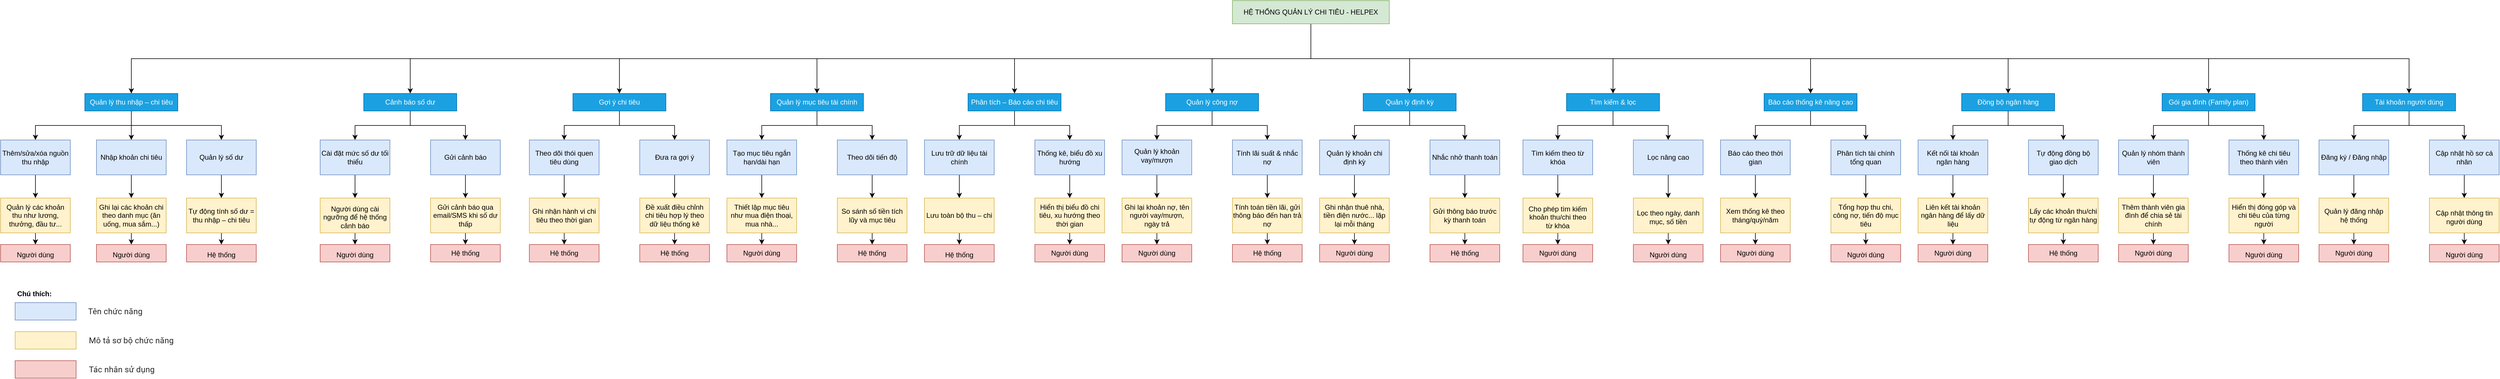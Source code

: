 <mxfile version="26.2.2">
  <diagram name="Page-1" id="AdBxMz6hfqDVwLZ2Y26C">
    <mxGraphModel dx="2242" dy="985" grid="1" gridSize="10" guides="1" tooltips="1" connect="1" arrows="1" fold="1" page="1" pageScale="1" pageWidth="850" pageHeight="1100" math="0" shadow="0">
      <root>
        <mxCell id="0" />
        <mxCell id="1" parent="0" />
        <mxCell id="tqI9BVXNwNG6fIYizvav-186" style="edgeStyle=orthogonalEdgeStyle;rounded=0;orthogonalLoop=1;jettySize=auto;html=1;exitX=0.5;exitY=1;exitDx=0;exitDy=0;entryX=0.5;entryY=0;entryDx=0;entryDy=0;" parent="1" source="tqI9BVXNwNG6fIYizvav-1" target="tqI9BVXNwNG6fIYizvav-96" edge="1">
          <mxGeometry relative="1" as="geometry" />
        </mxCell>
        <mxCell id="tqI9BVXNwNG6fIYizvav-187" style="edgeStyle=orthogonalEdgeStyle;rounded=0;orthogonalLoop=1;jettySize=auto;html=1;exitX=0.5;exitY=1;exitDx=0;exitDy=0;entryX=0.5;entryY=0;entryDx=0;entryDy=0;" parent="1" source="tqI9BVXNwNG6fIYizvav-1" target="tqI9BVXNwNG6fIYizvav-109" edge="1">
          <mxGeometry relative="1" as="geometry" />
        </mxCell>
        <mxCell id="tqI9BVXNwNG6fIYizvav-188" style="edgeStyle=orthogonalEdgeStyle;rounded=0;orthogonalLoop=1;jettySize=auto;html=1;exitX=0.5;exitY=1;exitDx=0;exitDy=0;entryX=0.5;entryY=0;entryDx=0;entryDy=0;" parent="1" source="tqI9BVXNwNG6fIYizvav-1" target="tqI9BVXNwNG6fIYizvav-122" edge="1">
          <mxGeometry relative="1" as="geometry" />
        </mxCell>
        <mxCell id="tqI9BVXNwNG6fIYizvav-189" style="edgeStyle=orthogonalEdgeStyle;rounded=0;orthogonalLoop=1;jettySize=auto;html=1;exitX=0.5;exitY=1;exitDx=0;exitDy=0;entryX=0.5;entryY=0;entryDx=0;entryDy=0;" parent="1" source="tqI9BVXNwNG6fIYizvav-1" target="tqI9BVXNwNG6fIYizvav-135" edge="1">
          <mxGeometry relative="1" as="geometry" />
        </mxCell>
        <mxCell id="tqI9BVXNwNG6fIYizvav-190" style="edgeStyle=orthogonalEdgeStyle;rounded=0;orthogonalLoop=1;jettySize=auto;html=1;exitX=0.5;exitY=1;exitDx=0;exitDy=0;entryX=0.5;entryY=0;entryDx=0;entryDy=0;" parent="1" source="tqI9BVXNwNG6fIYizvav-1" target="tqI9BVXNwNG6fIYizvav-148" edge="1">
          <mxGeometry relative="1" as="geometry" />
        </mxCell>
        <mxCell id="tqI9BVXNwNG6fIYizvav-191" style="edgeStyle=orthogonalEdgeStyle;rounded=0;orthogonalLoop=1;jettySize=auto;html=1;exitX=0.5;exitY=1;exitDx=0;exitDy=0;entryX=0.5;entryY=0;entryDx=0;entryDy=0;" parent="1" source="tqI9BVXNwNG6fIYizvav-1" target="tqI9BVXNwNG6fIYizvav-161" edge="1">
          <mxGeometry relative="1" as="geometry" />
        </mxCell>
        <mxCell id="tqI9BVXNwNG6fIYizvav-192" style="edgeStyle=orthogonalEdgeStyle;rounded=0;orthogonalLoop=1;jettySize=auto;html=1;exitX=0.5;exitY=1;exitDx=0;exitDy=0;entryX=0.5;entryY=0;entryDx=0;entryDy=0;" parent="1" source="tqI9BVXNwNG6fIYizvav-1" target="tqI9BVXNwNG6fIYizvav-174" edge="1">
          <mxGeometry relative="1" as="geometry" />
        </mxCell>
        <mxCell id="tqI9BVXNwNG6fIYizvav-193" style="edgeStyle=orthogonalEdgeStyle;rounded=0;orthogonalLoop=1;jettySize=auto;html=1;exitX=0.5;exitY=1;exitDx=0;exitDy=0;" parent="1" source="tqI9BVXNwNG6fIYizvav-1" target="tqI9BVXNwNG6fIYizvav-83" edge="1">
          <mxGeometry relative="1" as="geometry" />
        </mxCell>
        <mxCell id="tqI9BVXNwNG6fIYizvav-194" style="edgeStyle=orthogonalEdgeStyle;rounded=0;orthogonalLoop=1;jettySize=auto;html=1;exitX=0.5;exitY=1;exitDx=0;exitDy=0;entryX=0.5;entryY=0;entryDx=0;entryDy=0;" parent="1" source="tqI9BVXNwNG6fIYizvav-1" target="tqI9BVXNwNG6fIYizvav-70" edge="1">
          <mxGeometry relative="1" as="geometry" />
        </mxCell>
        <mxCell id="tqI9BVXNwNG6fIYizvav-195" style="edgeStyle=orthogonalEdgeStyle;rounded=0;orthogonalLoop=1;jettySize=auto;html=1;exitX=0.5;exitY=1;exitDx=0;exitDy=0;entryX=0.5;entryY=0;entryDx=0;entryDy=0;" parent="1" source="tqI9BVXNwNG6fIYizvav-1" target="tqI9BVXNwNG6fIYizvav-57" edge="1">
          <mxGeometry relative="1" as="geometry" />
        </mxCell>
        <mxCell id="tqI9BVXNwNG6fIYizvav-196" style="edgeStyle=orthogonalEdgeStyle;rounded=0;orthogonalLoop=1;jettySize=auto;html=1;exitX=0.5;exitY=1;exitDx=0;exitDy=0;entryX=0.5;entryY=0;entryDx=0;entryDy=0;" parent="1" source="tqI9BVXNwNG6fIYizvav-1" target="tqI9BVXNwNG6fIYizvav-26" edge="1">
          <mxGeometry relative="1" as="geometry" />
        </mxCell>
        <mxCell id="tqI9BVXNwNG6fIYizvav-197" style="edgeStyle=orthogonalEdgeStyle;rounded=0;orthogonalLoop=1;jettySize=auto;html=1;exitX=0.5;exitY=1;exitDx=0;exitDy=0;entryX=0.5;entryY=0;entryDx=0;entryDy=0;" parent="1" source="tqI9BVXNwNG6fIYizvav-1" target="tqI9BVXNwNG6fIYizvav-2" edge="1">
          <mxGeometry relative="1" as="geometry" />
        </mxCell>
        <mxCell id="tqI9BVXNwNG6fIYizvav-1" value="HỆ THỐNG QUẢN LÝ CHI TIÊU - HELPEX" style="rounded=0;whiteSpace=wrap;html=1;fillColor=#d5e8d4;strokeColor=#82b366;" parent="1" vertex="1">
          <mxGeometry x="1990" y="80" width="270" height="40" as="geometry" />
        </mxCell>
        <mxCell id="tqI9BVXNwNG6fIYizvav-8" style="edgeStyle=orthogonalEdgeStyle;rounded=0;orthogonalLoop=1;jettySize=auto;html=1;exitX=0.5;exitY=1;exitDx=0;exitDy=0;entryX=0.5;entryY=0;entryDx=0;entryDy=0;" parent="1" source="tqI9BVXNwNG6fIYizvav-2" target="tqI9BVXNwNG6fIYizvav-5" edge="1">
          <mxGeometry relative="1" as="geometry" />
        </mxCell>
        <mxCell id="tqI9BVXNwNG6fIYizvav-9" style="edgeStyle=orthogonalEdgeStyle;rounded=0;orthogonalLoop=1;jettySize=auto;html=1;exitX=0.5;exitY=1;exitDx=0;exitDy=0;" parent="1" source="tqI9BVXNwNG6fIYizvav-2" target="tqI9BVXNwNG6fIYizvav-6" edge="1">
          <mxGeometry relative="1" as="geometry" />
        </mxCell>
        <mxCell id="tqI9BVXNwNG6fIYizvav-10" style="edgeStyle=orthogonalEdgeStyle;rounded=0;orthogonalLoop=1;jettySize=auto;html=1;exitX=0.5;exitY=1;exitDx=0;exitDy=0;entryX=0.5;entryY=0;entryDx=0;entryDy=0;" parent="1" source="tqI9BVXNwNG6fIYizvav-2" target="tqI9BVXNwNG6fIYizvav-7" edge="1">
          <mxGeometry relative="1" as="geometry" />
        </mxCell>
        <mxCell id="tqI9BVXNwNG6fIYizvav-2" value="Quản lý thu nhập – chi tiêu" style="rounded=0;whiteSpace=wrap;html=1;fillColor=#1ba1e2;fontColor=#ffffff;strokeColor=#006EAF;" parent="1" vertex="1">
          <mxGeometry x="15" y="240" width="160" height="30" as="geometry" />
        </mxCell>
        <mxCell id="tqI9BVXNwNG6fIYizvav-14" style="edgeStyle=orthogonalEdgeStyle;rounded=0;orthogonalLoop=1;jettySize=auto;html=1;exitX=0.5;exitY=1;exitDx=0;exitDy=0;entryX=0.5;entryY=0;entryDx=0;entryDy=0;" parent="1" source="tqI9BVXNwNG6fIYizvav-5" target="tqI9BVXNwNG6fIYizvav-11" edge="1">
          <mxGeometry relative="1" as="geometry" />
        </mxCell>
        <mxCell id="tqI9BVXNwNG6fIYizvav-5" value="Thêm/sửa/xóa nguồn thu nhập" style="rounded=0;whiteSpace=wrap;html=1;fillColor=#dae8fc;strokeColor=#6c8ebf;" parent="1" vertex="1">
          <mxGeometry x="-130" y="320" width="120" height="60" as="geometry" />
        </mxCell>
        <mxCell id="tqI9BVXNwNG6fIYizvav-15" style="edgeStyle=orthogonalEdgeStyle;rounded=0;orthogonalLoop=1;jettySize=auto;html=1;exitX=0.5;exitY=1;exitDx=0;exitDy=0;entryX=0.5;entryY=0;entryDx=0;entryDy=0;" parent="1" source="tqI9BVXNwNG6fIYizvav-6" target="tqI9BVXNwNG6fIYizvav-12" edge="1">
          <mxGeometry relative="1" as="geometry" />
        </mxCell>
        <mxCell id="tqI9BVXNwNG6fIYizvav-6" value="Nhập khoản chi tiêu" style="rounded=0;whiteSpace=wrap;html=1;fillColor=#dae8fc;strokeColor=#6c8ebf;" parent="1" vertex="1">
          <mxGeometry x="35" y="320" width="120" height="60" as="geometry" />
        </mxCell>
        <mxCell id="tqI9BVXNwNG6fIYizvav-16" style="edgeStyle=orthogonalEdgeStyle;rounded=0;orthogonalLoop=1;jettySize=auto;html=1;exitX=0.5;exitY=1;exitDx=0;exitDy=0;entryX=0.5;entryY=0;entryDx=0;entryDy=0;" parent="1" source="tqI9BVXNwNG6fIYizvav-7" target="tqI9BVXNwNG6fIYizvav-13" edge="1">
          <mxGeometry relative="1" as="geometry" />
        </mxCell>
        <mxCell id="tqI9BVXNwNG6fIYizvav-7" value="Quản lý số dư" style="rounded=0;whiteSpace=wrap;html=1;fillColor=#dae8fc;strokeColor=#6c8ebf;" parent="1" vertex="1">
          <mxGeometry x="190" y="320" width="120" height="60" as="geometry" />
        </mxCell>
        <mxCell id="tqI9BVXNwNG6fIYizvav-20" style="edgeStyle=orthogonalEdgeStyle;rounded=0;orthogonalLoop=1;jettySize=auto;html=1;exitX=0.5;exitY=1;exitDx=0;exitDy=0;" parent="1" source="tqI9BVXNwNG6fIYizvav-11" target="tqI9BVXNwNG6fIYizvav-17" edge="1">
          <mxGeometry relative="1" as="geometry" />
        </mxCell>
        <mxCell id="tqI9BVXNwNG6fIYizvav-11" value="Quản lý các khoản thu như lương, thưởng, đầu tư..." style="rounded=0;whiteSpace=wrap;html=1;fillColor=#fff2cc;strokeColor=#d6b656;" parent="1" vertex="1">
          <mxGeometry x="-130" y="420" width="120" height="60" as="geometry" />
        </mxCell>
        <mxCell id="tqI9BVXNwNG6fIYizvav-21" style="edgeStyle=orthogonalEdgeStyle;rounded=0;orthogonalLoop=1;jettySize=auto;html=1;exitX=0.5;exitY=1;exitDx=0;exitDy=0;entryX=0.5;entryY=0;entryDx=0;entryDy=0;" parent="1" source="tqI9BVXNwNG6fIYizvav-12" target="tqI9BVXNwNG6fIYizvav-18" edge="1">
          <mxGeometry relative="1" as="geometry" />
        </mxCell>
        <mxCell id="tqI9BVXNwNG6fIYizvav-12" value="Ghi lại các khoản chi theo danh mục (ăn uống, mua sắm...)" style="rounded=0;whiteSpace=wrap;html=1;fillColor=#fff2cc;strokeColor=#d6b656;" parent="1" vertex="1">
          <mxGeometry x="35" y="420" width="120" height="60" as="geometry" />
        </mxCell>
        <mxCell id="tqI9BVXNwNG6fIYizvav-22" style="edgeStyle=orthogonalEdgeStyle;rounded=0;orthogonalLoop=1;jettySize=auto;html=1;exitX=0.5;exitY=1;exitDx=0;exitDy=0;entryX=0.5;entryY=0;entryDx=0;entryDy=0;" parent="1" source="tqI9BVXNwNG6fIYizvav-13" target="tqI9BVXNwNG6fIYizvav-19" edge="1">
          <mxGeometry relative="1" as="geometry" />
        </mxCell>
        <mxCell id="tqI9BVXNwNG6fIYizvav-13" value="Tự động tính số dư = thu nhập – chi tiêu" style="rounded=0;whiteSpace=wrap;html=1;fillColor=#fff2cc;strokeColor=#d6b656;" parent="1" vertex="1">
          <mxGeometry x="190" y="420" width="120" height="60" as="geometry" />
        </mxCell>
        <mxCell id="tqI9BVXNwNG6fIYizvav-17" value="&lt;table&gt;&lt;tbody&gt;&lt;tr&gt;&lt;td data-end=&quot;550&quot; data-start=&quot;497&quot; class=&quot;max-w-[calc(var(--thread-content-max-width)*2/3)] min-w-[calc(var(--thread-content-max-width)/3)]&quot;&gt;&lt;/td&gt;&lt;/tr&gt;&lt;/tbody&gt;&lt;/table&gt;&lt;table&gt;&lt;tbody&gt;&lt;tr&gt;&lt;td data-end=&quot;564&quot; data-start=&quot;550&quot; class=&quot;max-w-[calc(var(--thread-content-max-width)*2/3)]&quot;&gt;Người dùng&lt;/td&gt;&lt;/tr&gt;&lt;/tbody&gt;&lt;/table&gt;" style="rounded=0;whiteSpace=wrap;html=1;fillColor=#f8cecc;strokeColor=#b85450;" parent="1" vertex="1">
          <mxGeometry x="-130" y="500" width="120" height="30" as="geometry" />
        </mxCell>
        <mxCell id="tqI9BVXNwNG6fIYizvav-18" value="&lt;table&gt;&lt;tbody&gt;&lt;tr&gt;&lt;td data-end=&quot;550&quot; data-start=&quot;497&quot; class=&quot;max-w-[calc(var(--thread-content-max-width)*2/3)] min-w-[calc(var(--thread-content-max-width)/3)]&quot;&gt;&lt;/td&gt;&lt;/tr&gt;&lt;/tbody&gt;&lt;/table&gt;&lt;table&gt;&lt;tbody&gt;&lt;tr&gt;&lt;td data-end=&quot;564&quot; data-start=&quot;550&quot; class=&quot;max-w-[calc(var(--thread-content-max-width)*2/3)]&quot;&gt;Người dùng&lt;/td&gt;&lt;/tr&gt;&lt;/tbody&gt;&lt;/table&gt;" style="rounded=0;whiteSpace=wrap;html=1;fillColor=#f8cecc;strokeColor=#b85450;" parent="1" vertex="1">
          <mxGeometry x="35" y="500" width="120" height="30" as="geometry" />
        </mxCell>
        <mxCell id="tqI9BVXNwNG6fIYizvav-19" value="&lt;table&gt;&lt;tbody&gt;&lt;tr&gt;&lt;td data-end=&quot;735&quot; data-start=&quot;692&quot; class=&quot;max-w-[calc(var(--thread-content-max-width)*2/3)]&quot;&gt;&lt;/td&gt;&lt;/tr&gt;&lt;/tbody&gt;&lt;/table&gt;&lt;table&gt;&lt;tbody&gt;&lt;tr&gt;&lt;td data-end=&quot;747&quot; data-start=&quot;735&quot; class=&quot;max-w-[calc(var(--thread-content-max-width)*2/3)]&quot;&gt;Hệ thống&lt;/td&gt;&lt;/tr&gt;&lt;/tbody&gt;&lt;/table&gt;" style="rounded=0;whiteSpace=wrap;html=1;fillColor=#f8cecc;strokeColor=#b85450;" parent="1" vertex="1">
          <mxGeometry x="190" y="500" width="120" height="30" as="geometry" />
        </mxCell>
        <mxCell id="tqI9BVXNwNG6fIYizvav-23" style="edgeStyle=orthogonalEdgeStyle;rounded=0;orthogonalLoop=1;jettySize=auto;html=1;exitX=0.5;exitY=1;exitDx=0;exitDy=0;entryX=0.5;entryY=0;entryDx=0;entryDy=0;" parent="1" source="tqI9BVXNwNG6fIYizvav-26" target="tqI9BVXNwNG6fIYizvav-28" edge="1">
          <mxGeometry relative="1" as="geometry" />
        </mxCell>
        <mxCell id="tqI9BVXNwNG6fIYizvav-24" style="edgeStyle=orthogonalEdgeStyle;rounded=0;orthogonalLoop=1;jettySize=auto;html=1;exitX=0.5;exitY=1;exitDx=0;exitDy=0;" parent="1" source="tqI9BVXNwNG6fIYizvav-26" target="tqI9BVXNwNG6fIYizvav-30" edge="1">
          <mxGeometry relative="1" as="geometry" />
        </mxCell>
        <mxCell id="tqI9BVXNwNG6fIYizvav-26" value="Cảnh báo số dư" style="rounded=0;whiteSpace=wrap;html=1;fillColor=#1ba1e2;fontColor=#ffffff;strokeColor=#006EAF;" parent="1" vertex="1">
          <mxGeometry x="495" y="240" width="160" height="30" as="geometry" />
        </mxCell>
        <mxCell id="tqI9BVXNwNG6fIYizvav-27" style="edgeStyle=orthogonalEdgeStyle;rounded=0;orthogonalLoop=1;jettySize=auto;html=1;exitX=0.5;exitY=1;exitDx=0;exitDy=0;entryX=0.5;entryY=0;entryDx=0;entryDy=0;" parent="1" source="tqI9BVXNwNG6fIYizvav-28" target="tqI9BVXNwNG6fIYizvav-34" edge="1">
          <mxGeometry relative="1" as="geometry" />
        </mxCell>
        <mxCell id="tqI9BVXNwNG6fIYizvav-28" value="Cài đặt mức số dư tối thiểu" style="rounded=0;whiteSpace=wrap;html=1;fillColor=#dae8fc;strokeColor=#6c8ebf;" parent="1" vertex="1">
          <mxGeometry x="420" y="320" width="120" height="60" as="geometry" />
        </mxCell>
        <mxCell id="tqI9BVXNwNG6fIYizvav-29" style="edgeStyle=orthogonalEdgeStyle;rounded=0;orthogonalLoop=1;jettySize=auto;html=1;exitX=0.5;exitY=1;exitDx=0;exitDy=0;entryX=0.5;entryY=0;entryDx=0;entryDy=0;" parent="1" source="tqI9BVXNwNG6fIYizvav-30" target="tqI9BVXNwNG6fIYizvav-36" edge="1">
          <mxGeometry relative="1" as="geometry" />
        </mxCell>
        <mxCell id="tqI9BVXNwNG6fIYizvav-30" value="Gửi cảnh báo" style="rounded=0;whiteSpace=wrap;html=1;fillColor=#dae8fc;strokeColor=#6c8ebf;" parent="1" vertex="1">
          <mxGeometry x="610" y="320" width="120" height="60" as="geometry" />
        </mxCell>
        <mxCell id="tqI9BVXNwNG6fIYizvav-33" style="edgeStyle=orthogonalEdgeStyle;rounded=0;orthogonalLoop=1;jettySize=auto;html=1;exitX=0.5;exitY=1;exitDx=0;exitDy=0;" parent="1" source="tqI9BVXNwNG6fIYizvav-34" target="tqI9BVXNwNG6fIYizvav-39" edge="1">
          <mxGeometry relative="1" as="geometry" />
        </mxCell>
        <mxCell id="tqI9BVXNwNG6fIYizvav-34" value="&lt;table&gt;&lt;tbody&gt;&lt;tr&gt;&lt;td data-end=&quot;806&quot; data-start=&quot;772&quot; class=&quot;max-w-[calc(var(--thread-content-max-width)*2/3)]&quot;&gt;&lt;/td&gt;&lt;/tr&gt;&lt;/tbody&gt;&lt;/table&gt;&lt;table&gt;&lt;tbody&gt;&lt;tr&gt;&lt;td data-end=&quot;851&quot; data-start=&quot;806&quot; class=&quot;max-w-[calc(var(--thread-content-max-width)*2/3)] min-w-[calc(var(--thread-content-max-width)/3)]&quot;&gt;Người dùng cài ngưỡng để hệ thống cảnh báo&lt;/td&gt;&lt;/tr&gt;&lt;/tbody&gt;&lt;/table&gt;" style="rounded=0;whiteSpace=wrap;html=1;fillColor=#fff2cc;strokeColor=#d6b656;" parent="1" vertex="1">
          <mxGeometry x="420" y="420" width="120" height="60" as="geometry" />
        </mxCell>
        <mxCell id="tqI9BVXNwNG6fIYizvav-35" style="edgeStyle=orthogonalEdgeStyle;rounded=0;orthogonalLoop=1;jettySize=auto;html=1;exitX=0.5;exitY=1;exitDx=0;exitDy=0;entryX=0.5;entryY=0;entryDx=0;entryDy=0;" parent="1" source="tqI9BVXNwNG6fIYizvav-36" target="tqI9BVXNwNG6fIYizvav-40" edge="1">
          <mxGeometry relative="1" as="geometry" />
        </mxCell>
        <mxCell id="tqI9BVXNwNG6fIYizvav-36" value="Gửi cảnh báo qua email/SMS khi số dư thấp" style="rounded=0;whiteSpace=wrap;html=1;fillColor=#fff2cc;strokeColor=#d6b656;" parent="1" vertex="1">
          <mxGeometry x="610" y="420" width="120" height="60" as="geometry" />
        </mxCell>
        <mxCell id="tqI9BVXNwNG6fIYizvav-39" value="&lt;table&gt;&lt;tbody&gt;&lt;tr&gt;&lt;td data-end=&quot;550&quot; data-start=&quot;497&quot; class=&quot;max-w-[calc(var(--thread-content-max-width)*2/3)] min-w-[calc(var(--thread-content-max-width)/3)]&quot;&gt;&lt;/td&gt;&lt;/tr&gt;&lt;/tbody&gt;&lt;/table&gt;&lt;table&gt;&lt;tbody&gt;&lt;tr&gt;&lt;td data-end=&quot;564&quot; data-start=&quot;550&quot; class=&quot;max-w-[calc(var(--thread-content-max-width)*2/3)]&quot;&gt;Người dùng&lt;/td&gt;&lt;/tr&gt;&lt;/tbody&gt;&lt;/table&gt;" style="rounded=0;whiteSpace=wrap;html=1;fillColor=#f8cecc;strokeColor=#b85450;" parent="1" vertex="1">
          <mxGeometry x="420" y="500" width="120" height="30" as="geometry" />
        </mxCell>
        <mxCell id="tqI9BVXNwNG6fIYizvav-40" value="Hệ thống" style="rounded=0;whiteSpace=wrap;html=1;fillColor=#f8cecc;strokeColor=#b85450;" parent="1" vertex="1">
          <mxGeometry x="610" y="500" width="120" height="30" as="geometry" />
        </mxCell>
        <mxCell id="tqI9BVXNwNG6fIYizvav-55" style="edgeStyle=orthogonalEdgeStyle;rounded=0;orthogonalLoop=1;jettySize=auto;html=1;exitX=0.5;exitY=1;exitDx=0;exitDy=0;entryX=0.5;entryY=0;entryDx=0;entryDy=0;" parent="1" source="tqI9BVXNwNG6fIYizvav-57" target="tqI9BVXNwNG6fIYizvav-59" edge="1">
          <mxGeometry relative="1" as="geometry" />
        </mxCell>
        <mxCell id="tqI9BVXNwNG6fIYizvav-56" style="edgeStyle=orthogonalEdgeStyle;rounded=0;orthogonalLoop=1;jettySize=auto;html=1;exitX=0.5;exitY=1;exitDx=0;exitDy=0;" parent="1" source="tqI9BVXNwNG6fIYizvav-57" target="tqI9BVXNwNG6fIYizvav-61" edge="1">
          <mxGeometry relative="1" as="geometry" />
        </mxCell>
        <mxCell id="tqI9BVXNwNG6fIYizvav-57" value="Gợi ý chi tiêu" style="rounded=0;whiteSpace=wrap;html=1;fillColor=#1ba1e2;fontColor=#ffffff;strokeColor=#006EAF;" parent="1" vertex="1">
          <mxGeometry x="855" y="240" width="160" height="30" as="geometry" />
        </mxCell>
        <mxCell id="tqI9BVXNwNG6fIYizvav-58" style="edgeStyle=orthogonalEdgeStyle;rounded=0;orthogonalLoop=1;jettySize=auto;html=1;exitX=0.5;exitY=1;exitDx=0;exitDy=0;entryX=0.5;entryY=0;entryDx=0;entryDy=0;" parent="1" source="tqI9BVXNwNG6fIYizvav-59" target="tqI9BVXNwNG6fIYizvav-63" edge="1">
          <mxGeometry relative="1" as="geometry" />
        </mxCell>
        <mxCell id="tqI9BVXNwNG6fIYizvav-59" value="Theo dõi thói quen tiêu dùng" style="rounded=0;whiteSpace=wrap;html=1;fillColor=#dae8fc;strokeColor=#6c8ebf;" parent="1" vertex="1">
          <mxGeometry x="780" y="320" width="120" height="60" as="geometry" />
        </mxCell>
        <mxCell id="tqI9BVXNwNG6fIYizvav-60" style="edgeStyle=orthogonalEdgeStyle;rounded=0;orthogonalLoop=1;jettySize=auto;html=1;exitX=0.5;exitY=1;exitDx=0;exitDy=0;entryX=0.5;entryY=0;entryDx=0;entryDy=0;" parent="1" source="tqI9BVXNwNG6fIYizvav-61" target="tqI9BVXNwNG6fIYizvav-65" edge="1">
          <mxGeometry relative="1" as="geometry" />
        </mxCell>
        <mxCell id="tqI9BVXNwNG6fIYizvav-61" value="Đưa ra gợi ý" style="rounded=0;whiteSpace=wrap;html=1;fillColor=#dae8fc;strokeColor=#6c8ebf;" parent="1" vertex="1">
          <mxGeometry x="970" y="320" width="120" height="60" as="geometry" />
        </mxCell>
        <mxCell id="tqI9BVXNwNG6fIYizvav-62" style="edgeStyle=orthogonalEdgeStyle;rounded=0;orthogonalLoop=1;jettySize=auto;html=1;exitX=0.5;exitY=1;exitDx=0;exitDy=0;" parent="1" source="tqI9BVXNwNG6fIYizvav-63" target="tqI9BVXNwNG6fIYizvav-66" edge="1">
          <mxGeometry relative="1" as="geometry" />
        </mxCell>
        <mxCell id="tqI9BVXNwNG6fIYizvav-63" value="Ghi nhận hành vi chi tiêu theo thời gian" style="rounded=0;whiteSpace=wrap;html=1;fillColor=#fff2cc;strokeColor=#d6b656;" parent="1" vertex="1">
          <mxGeometry x="780" y="420" width="120" height="60" as="geometry" />
        </mxCell>
        <mxCell id="tqI9BVXNwNG6fIYizvav-64" style="edgeStyle=orthogonalEdgeStyle;rounded=0;orthogonalLoop=1;jettySize=auto;html=1;exitX=0.5;exitY=1;exitDx=0;exitDy=0;entryX=0.5;entryY=0;entryDx=0;entryDy=0;" parent="1" source="tqI9BVXNwNG6fIYizvav-65" target="tqI9BVXNwNG6fIYizvav-67" edge="1">
          <mxGeometry relative="1" as="geometry" />
        </mxCell>
        <mxCell id="tqI9BVXNwNG6fIYizvav-65" value="Đề xuất điều chỉnh chi tiêu hợp lý theo dữ liệu thống kê" style="rounded=0;whiteSpace=wrap;html=1;fillColor=#fff2cc;strokeColor=#d6b656;" parent="1" vertex="1">
          <mxGeometry x="970" y="420" width="120" height="60" as="geometry" />
        </mxCell>
        <mxCell id="tqI9BVXNwNG6fIYizvav-66" value="Hệ thống" style="rounded=0;whiteSpace=wrap;html=1;fillColor=#f8cecc;strokeColor=#b85450;" parent="1" vertex="1">
          <mxGeometry x="780" y="500" width="120" height="30" as="geometry" />
        </mxCell>
        <mxCell id="tqI9BVXNwNG6fIYizvav-67" value="Hệ thống" style="rounded=0;whiteSpace=wrap;html=1;fillColor=#f8cecc;strokeColor=#b85450;" parent="1" vertex="1">
          <mxGeometry x="970" y="500" width="120" height="30" as="geometry" />
        </mxCell>
        <mxCell id="tqI9BVXNwNG6fIYizvav-68" style="edgeStyle=orthogonalEdgeStyle;rounded=0;orthogonalLoop=1;jettySize=auto;html=1;exitX=0.5;exitY=1;exitDx=0;exitDy=0;entryX=0.5;entryY=0;entryDx=0;entryDy=0;" parent="1" source="tqI9BVXNwNG6fIYizvav-70" target="tqI9BVXNwNG6fIYizvav-72" edge="1">
          <mxGeometry relative="1" as="geometry" />
        </mxCell>
        <mxCell id="tqI9BVXNwNG6fIYizvav-69" style="edgeStyle=orthogonalEdgeStyle;rounded=0;orthogonalLoop=1;jettySize=auto;html=1;exitX=0.5;exitY=1;exitDx=0;exitDy=0;" parent="1" source="tqI9BVXNwNG6fIYizvav-70" target="tqI9BVXNwNG6fIYizvav-74" edge="1">
          <mxGeometry relative="1" as="geometry" />
        </mxCell>
        <mxCell id="tqI9BVXNwNG6fIYizvav-70" value="Quản lý mục tiêu tài chính" style="rounded=0;whiteSpace=wrap;html=1;fillColor=#1ba1e2;fontColor=#ffffff;strokeColor=#006EAF;" parent="1" vertex="1">
          <mxGeometry x="1195" y="240" width="160" height="30" as="geometry" />
        </mxCell>
        <mxCell id="tqI9BVXNwNG6fIYizvav-71" style="edgeStyle=orthogonalEdgeStyle;rounded=0;orthogonalLoop=1;jettySize=auto;html=1;exitX=0.5;exitY=1;exitDx=0;exitDy=0;entryX=0.5;entryY=0;entryDx=0;entryDy=0;" parent="1" source="tqI9BVXNwNG6fIYizvav-72" target="tqI9BVXNwNG6fIYizvav-76" edge="1">
          <mxGeometry relative="1" as="geometry" />
        </mxCell>
        <mxCell id="tqI9BVXNwNG6fIYizvav-72" value="Tạo mục tiêu ngắn hạn/dài hạn" style="rounded=0;whiteSpace=wrap;html=1;fillColor=#dae8fc;strokeColor=#6c8ebf;" parent="1" vertex="1">
          <mxGeometry x="1120" y="320" width="120" height="60" as="geometry" />
        </mxCell>
        <mxCell id="tqI9BVXNwNG6fIYizvav-73" style="edgeStyle=orthogonalEdgeStyle;rounded=0;orthogonalLoop=1;jettySize=auto;html=1;exitX=0.5;exitY=1;exitDx=0;exitDy=0;entryX=0.5;entryY=0;entryDx=0;entryDy=0;" parent="1" source="tqI9BVXNwNG6fIYizvav-74" target="tqI9BVXNwNG6fIYizvav-78" edge="1">
          <mxGeometry relative="1" as="geometry" />
        </mxCell>
        <mxCell id="tqI9BVXNwNG6fIYizvav-74" value="Theo dõi tiến độ" style="rounded=0;whiteSpace=wrap;html=1;fillColor=#dae8fc;strokeColor=#6c8ebf;" parent="1" vertex="1">
          <mxGeometry x="1310" y="320" width="120" height="60" as="geometry" />
        </mxCell>
        <mxCell id="tqI9BVXNwNG6fIYizvav-75" style="edgeStyle=orthogonalEdgeStyle;rounded=0;orthogonalLoop=1;jettySize=auto;html=1;exitX=0.5;exitY=1;exitDx=0;exitDy=0;" parent="1" source="tqI9BVXNwNG6fIYizvav-76" target="tqI9BVXNwNG6fIYizvav-79" edge="1">
          <mxGeometry relative="1" as="geometry" />
        </mxCell>
        <mxCell id="tqI9BVXNwNG6fIYizvav-76" value="Thiết lập mục tiêu như mua điện thoại, mua nhà..." style="rounded=0;whiteSpace=wrap;html=1;fillColor=#fff2cc;strokeColor=#d6b656;" parent="1" vertex="1">
          <mxGeometry x="1120" y="420" width="120" height="60" as="geometry" />
        </mxCell>
        <mxCell id="tqI9BVXNwNG6fIYizvav-77" style="edgeStyle=orthogonalEdgeStyle;rounded=0;orthogonalLoop=1;jettySize=auto;html=1;exitX=0.5;exitY=1;exitDx=0;exitDy=0;entryX=0.5;entryY=0;entryDx=0;entryDy=0;" parent="1" source="tqI9BVXNwNG6fIYizvav-78" target="tqI9BVXNwNG6fIYizvav-80" edge="1">
          <mxGeometry relative="1" as="geometry" />
        </mxCell>
        <mxCell id="tqI9BVXNwNG6fIYizvav-78" value="So sánh số tiền tích lũy và mục tiêu" style="rounded=0;whiteSpace=wrap;html=1;fillColor=#fff2cc;strokeColor=#d6b656;" parent="1" vertex="1">
          <mxGeometry x="1310" y="420" width="120" height="60" as="geometry" />
        </mxCell>
        <mxCell id="tqI9BVXNwNG6fIYizvav-79" value="Người dùng" style="rounded=0;whiteSpace=wrap;html=1;fillColor=#f8cecc;strokeColor=#b85450;" parent="1" vertex="1">
          <mxGeometry x="1120" y="500" width="120" height="30" as="geometry" />
        </mxCell>
        <mxCell id="tqI9BVXNwNG6fIYizvav-80" value="Hệ thống" style="rounded=0;whiteSpace=wrap;html=1;fillColor=#f8cecc;strokeColor=#b85450;" parent="1" vertex="1">
          <mxGeometry x="1310" y="500" width="120" height="30" as="geometry" />
        </mxCell>
        <mxCell id="tqI9BVXNwNG6fIYizvav-81" style="edgeStyle=orthogonalEdgeStyle;rounded=0;orthogonalLoop=1;jettySize=auto;html=1;exitX=0.5;exitY=1;exitDx=0;exitDy=0;entryX=0.5;entryY=0;entryDx=0;entryDy=0;" parent="1" source="tqI9BVXNwNG6fIYizvav-83" target="tqI9BVXNwNG6fIYizvav-85" edge="1">
          <mxGeometry relative="1" as="geometry" />
        </mxCell>
        <mxCell id="tqI9BVXNwNG6fIYizvav-82" style="edgeStyle=orthogonalEdgeStyle;rounded=0;orthogonalLoop=1;jettySize=auto;html=1;exitX=0.5;exitY=1;exitDx=0;exitDy=0;" parent="1" source="tqI9BVXNwNG6fIYizvav-83" target="tqI9BVXNwNG6fIYizvav-87" edge="1">
          <mxGeometry relative="1" as="geometry" />
        </mxCell>
        <mxCell id="tqI9BVXNwNG6fIYizvav-83" value="Phân tích – Báo cáo chi tiêu" style="rounded=0;whiteSpace=wrap;html=1;fillColor=#1ba1e2;fontColor=#ffffff;strokeColor=#006EAF;" parent="1" vertex="1">
          <mxGeometry x="1535" y="240" width="160" height="30" as="geometry" />
        </mxCell>
        <mxCell id="tqI9BVXNwNG6fIYizvav-84" style="edgeStyle=orthogonalEdgeStyle;rounded=0;orthogonalLoop=1;jettySize=auto;html=1;exitX=0.5;exitY=1;exitDx=0;exitDy=0;entryX=0.5;entryY=0;entryDx=0;entryDy=0;" parent="1" source="tqI9BVXNwNG6fIYizvav-85" target="tqI9BVXNwNG6fIYizvav-89" edge="1">
          <mxGeometry relative="1" as="geometry" />
        </mxCell>
        <mxCell id="tqI9BVXNwNG6fIYizvav-85" value="Lưu trữ dữ liệu tài chính" style="rounded=0;whiteSpace=wrap;html=1;fillColor=#dae8fc;strokeColor=#6c8ebf;" parent="1" vertex="1">
          <mxGeometry x="1460" y="320" width="120" height="60" as="geometry" />
        </mxCell>
        <mxCell id="tqI9BVXNwNG6fIYizvav-86" style="edgeStyle=orthogonalEdgeStyle;rounded=0;orthogonalLoop=1;jettySize=auto;html=1;exitX=0.5;exitY=1;exitDx=0;exitDy=0;entryX=0.5;entryY=0;entryDx=0;entryDy=0;" parent="1" source="tqI9BVXNwNG6fIYizvav-87" target="tqI9BVXNwNG6fIYizvav-91" edge="1">
          <mxGeometry relative="1" as="geometry" />
        </mxCell>
        <mxCell id="tqI9BVXNwNG6fIYizvav-87" value="Thống kê, biểu đồ xu hướng" style="rounded=0;whiteSpace=wrap;html=1;fillColor=#dae8fc;strokeColor=#6c8ebf;" parent="1" vertex="1">
          <mxGeometry x="1650" y="320" width="120" height="60" as="geometry" />
        </mxCell>
        <mxCell id="tqI9BVXNwNG6fIYizvav-88" style="edgeStyle=orthogonalEdgeStyle;rounded=0;orthogonalLoop=1;jettySize=auto;html=1;exitX=0.5;exitY=1;exitDx=0;exitDy=0;" parent="1" source="tqI9BVXNwNG6fIYizvav-89" target="tqI9BVXNwNG6fIYizvav-92" edge="1">
          <mxGeometry relative="1" as="geometry" />
        </mxCell>
        <mxCell id="tqI9BVXNwNG6fIYizvav-89" value="Lưu toàn bộ thu – chi" style="rounded=0;whiteSpace=wrap;html=1;fillColor=#fff2cc;strokeColor=#d6b656;" parent="1" vertex="1">
          <mxGeometry x="1460" y="420" width="120" height="60" as="geometry" />
        </mxCell>
        <mxCell id="tqI9BVXNwNG6fIYizvav-90" style="edgeStyle=orthogonalEdgeStyle;rounded=0;orthogonalLoop=1;jettySize=auto;html=1;exitX=0.5;exitY=1;exitDx=0;exitDy=0;entryX=0.5;entryY=0;entryDx=0;entryDy=0;" parent="1" source="tqI9BVXNwNG6fIYizvav-91" target="tqI9BVXNwNG6fIYizvav-93" edge="1">
          <mxGeometry relative="1" as="geometry" />
        </mxCell>
        <mxCell id="tqI9BVXNwNG6fIYizvav-91" value="Hiển thị biểu đồ chi tiêu, xu hướng theo thời gian" style="rounded=0;whiteSpace=wrap;html=1;fillColor=#fff2cc;strokeColor=#d6b656;" parent="1" vertex="1">
          <mxGeometry x="1650" y="420" width="120" height="60" as="geometry" />
        </mxCell>
        <mxCell id="tqI9BVXNwNG6fIYizvav-92" value="&lt;table&gt;&lt;tbody&gt;&lt;tr&gt;&lt;td data-end=&quot;1465&quot; data-start=&quot;1441&quot; class=&quot;max-w-[calc(var(--thread-content-max-width)*2/3)]&quot;&gt;&lt;/td&gt;&lt;/tr&gt;&lt;/tbody&gt;&lt;/table&gt;&lt;table&gt;&lt;tbody&gt;&lt;tr&gt;&lt;td data-end=&quot;1477&quot; data-start=&quot;1465&quot; class=&quot;max-w-[calc(var(--thread-content-max-width)*2/3)]&quot;&gt;Hệ thống&lt;/td&gt;&lt;/tr&gt;&lt;/tbody&gt;&lt;/table&gt;" style="rounded=0;whiteSpace=wrap;html=1;fillColor=#f8cecc;strokeColor=#b85450;" parent="1" vertex="1">
          <mxGeometry x="1460" y="500" width="120" height="30" as="geometry" />
        </mxCell>
        <mxCell id="tqI9BVXNwNG6fIYizvav-93" value="Người dùng" style="rounded=0;whiteSpace=wrap;html=1;fillColor=#f8cecc;strokeColor=#b85450;" parent="1" vertex="1">
          <mxGeometry x="1650" y="500" width="120" height="30" as="geometry" />
        </mxCell>
        <mxCell id="tqI9BVXNwNG6fIYizvav-94" style="edgeStyle=orthogonalEdgeStyle;rounded=0;orthogonalLoop=1;jettySize=auto;html=1;exitX=0.5;exitY=1;exitDx=0;exitDy=0;entryX=0.5;entryY=0;entryDx=0;entryDy=0;" parent="1" source="tqI9BVXNwNG6fIYizvav-96" target="tqI9BVXNwNG6fIYizvav-98" edge="1">
          <mxGeometry relative="1" as="geometry" />
        </mxCell>
        <mxCell id="tqI9BVXNwNG6fIYizvav-95" style="edgeStyle=orthogonalEdgeStyle;rounded=0;orthogonalLoop=1;jettySize=auto;html=1;exitX=0.5;exitY=1;exitDx=0;exitDy=0;" parent="1" source="tqI9BVXNwNG6fIYizvav-96" target="tqI9BVXNwNG6fIYizvav-100" edge="1">
          <mxGeometry relative="1" as="geometry" />
        </mxCell>
        <mxCell id="tqI9BVXNwNG6fIYizvav-96" value="Quản lý công nợ" style="rounded=0;whiteSpace=wrap;html=1;fillColor=#1ba1e2;fontColor=#ffffff;strokeColor=#006EAF;" parent="1" vertex="1">
          <mxGeometry x="1875" y="240" width="160" height="30" as="geometry" />
        </mxCell>
        <mxCell id="tqI9BVXNwNG6fIYizvav-97" style="edgeStyle=orthogonalEdgeStyle;rounded=0;orthogonalLoop=1;jettySize=auto;html=1;exitX=0.5;exitY=1;exitDx=0;exitDy=0;entryX=0.5;entryY=0;entryDx=0;entryDy=0;" parent="1" source="tqI9BVXNwNG6fIYizvav-98" target="tqI9BVXNwNG6fIYizvav-102" edge="1">
          <mxGeometry relative="1" as="geometry" />
        </mxCell>
        <mxCell id="tqI9BVXNwNG6fIYizvav-98" value="&lt;table&gt;&lt;tbody&gt;&lt;tr&gt;&lt;td data-end=&quot;1636&quot; data-start=&quot;1607&quot; class=&quot;max-w-[calc(var(--thread-content-max-width)*2/3)]&quot;&gt;Quản lý khoản vay/mượn&lt;/td&gt;&lt;/tr&gt;&lt;/tbody&gt;&lt;/table&gt;&lt;table&gt;&lt;tbody&gt;&lt;tr&gt;&lt;td data-end=&quot;1685&quot; data-start=&quot;1636&quot; class=&quot;max-w-[calc(var(--thread-content-max-width)*2/3)] min-w-[calc(var(--thread-content-max-width)/3)]&quot;&gt;&lt;/td&gt;&lt;/tr&gt;&lt;/tbody&gt;&lt;/table&gt;" style="rounded=0;whiteSpace=wrap;html=1;fillColor=#dae8fc;strokeColor=#6c8ebf;" parent="1" vertex="1">
          <mxGeometry x="1800" y="320" width="120" height="60" as="geometry" />
        </mxCell>
        <mxCell id="tqI9BVXNwNG6fIYizvav-99" style="edgeStyle=orthogonalEdgeStyle;rounded=0;orthogonalLoop=1;jettySize=auto;html=1;exitX=0.5;exitY=1;exitDx=0;exitDy=0;entryX=0.5;entryY=0;entryDx=0;entryDy=0;" parent="1" source="tqI9BVXNwNG6fIYizvav-100" target="tqI9BVXNwNG6fIYizvav-104" edge="1">
          <mxGeometry relative="1" as="geometry" />
        </mxCell>
        <mxCell id="tqI9BVXNwNG6fIYizvav-100" value="Tính lãi suất &amp;amp; nhắc nợ" style="rounded=0;whiteSpace=wrap;html=1;fillColor=#dae8fc;strokeColor=#6c8ebf;" parent="1" vertex="1">
          <mxGeometry x="1990" y="320" width="120" height="60" as="geometry" />
        </mxCell>
        <mxCell id="tqI9BVXNwNG6fIYizvav-101" style="edgeStyle=orthogonalEdgeStyle;rounded=0;orthogonalLoop=1;jettySize=auto;html=1;exitX=0.5;exitY=1;exitDx=0;exitDy=0;" parent="1" source="tqI9BVXNwNG6fIYizvav-102" target="tqI9BVXNwNG6fIYizvav-105" edge="1">
          <mxGeometry relative="1" as="geometry" />
        </mxCell>
        <mxCell id="tqI9BVXNwNG6fIYizvav-102" value="Ghi lại khoản nợ, tên người vay/mượn, ngày trả" style="rounded=0;whiteSpace=wrap;html=1;fillColor=#fff2cc;strokeColor=#d6b656;" parent="1" vertex="1">
          <mxGeometry x="1800" y="420" width="120" height="60" as="geometry" />
        </mxCell>
        <mxCell id="tqI9BVXNwNG6fIYizvav-103" style="edgeStyle=orthogonalEdgeStyle;rounded=0;orthogonalLoop=1;jettySize=auto;html=1;exitX=0.5;exitY=1;exitDx=0;exitDy=0;entryX=0.5;entryY=0;entryDx=0;entryDy=0;" parent="1" source="tqI9BVXNwNG6fIYizvav-104" target="tqI9BVXNwNG6fIYizvav-106" edge="1">
          <mxGeometry relative="1" as="geometry" />
        </mxCell>
        <mxCell id="tqI9BVXNwNG6fIYizvav-104" value="Tính toán tiền lãi, gửi thông báo đến hạn trả nợ" style="rounded=0;whiteSpace=wrap;html=1;fillColor=#fff2cc;strokeColor=#d6b656;" parent="1" vertex="1">
          <mxGeometry x="1990" y="420" width="120" height="60" as="geometry" />
        </mxCell>
        <mxCell id="tqI9BVXNwNG6fIYizvav-105" value="Người dùng" style="rounded=0;whiteSpace=wrap;html=1;fillColor=#f8cecc;strokeColor=#b85450;" parent="1" vertex="1">
          <mxGeometry x="1800" y="500" width="120" height="30" as="geometry" />
        </mxCell>
        <mxCell id="tqI9BVXNwNG6fIYizvav-106" value="Hệ thống" style="rounded=0;whiteSpace=wrap;html=1;fillColor=#f8cecc;strokeColor=#b85450;" parent="1" vertex="1">
          <mxGeometry x="1990" y="500" width="120" height="30" as="geometry" />
        </mxCell>
        <mxCell id="tqI9BVXNwNG6fIYizvav-107" style="edgeStyle=orthogonalEdgeStyle;rounded=0;orthogonalLoop=1;jettySize=auto;html=1;exitX=0.5;exitY=1;exitDx=0;exitDy=0;entryX=0.5;entryY=0;entryDx=0;entryDy=0;" parent="1" source="tqI9BVXNwNG6fIYizvav-109" target="tqI9BVXNwNG6fIYizvav-111" edge="1">
          <mxGeometry relative="1" as="geometry" />
        </mxCell>
        <mxCell id="tqI9BVXNwNG6fIYizvav-108" style="edgeStyle=orthogonalEdgeStyle;rounded=0;orthogonalLoop=1;jettySize=auto;html=1;exitX=0.5;exitY=1;exitDx=0;exitDy=0;" parent="1" source="tqI9BVXNwNG6fIYizvav-109" target="tqI9BVXNwNG6fIYizvav-113" edge="1">
          <mxGeometry relative="1" as="geometry" />
        </mxCell>
        <mxCell id="tqI9BVXNwNG6fIYizvav-109" value="Quản lý định kỳ" style="rounded=0;whiteSpace=wrap;html=1;fillColor=#1ba1e2;fontColor=#ffffff;strokeColor=#006EAF;" parent="1" vertex="1">
          <mxGeometry x="2215" y="240" width="160" height="30" as="geometry" />
        </mxCell>
        <mxCell id="tqI9BVXNwNG6fIYizvav-110" style="edgeStyle=orthogonalEdgeStyle;rounded=0;orthogonalLoop=1;jettySize=auto;html=1;exitX=0.5;exitY=1;exitDx=0;exitDy=0;entryX=0.5;entryY=0;entryDx=0;entryDy=0;" parent="1" source="tqI9BVXNwNG6fIYizvav-111" target="tqI9BVXNwNG6fIYizvav-115" edge="1">
          <mxGeometry relative="1" as="geometry" />
        </mxCell>
        <mxCell id="tqI9BVXNwNG6fIYizvav-111" value="Quản lý khoản chi định kỳ" style="rounded=0;whiteSpace=wrap;html=1;fillColor=#dae8fc;strokeColor=#6c8ebf;" parent="1" vertex="1">
          <mxGeometry x="2140" y="320" width="120" height="60" as="geometry" />
        </mxCell>
        <mxCell id="tqI9BVXNwNG6fIYizvav-112" style="edgeStyle=orthogonalEdgeStyle;rounded=0;orthogonalLoop=1;jettySize=auto;html=1;exitX=0.5;exitY=1;exitDx=0;exitDy=0;entryX=0.5;entryY=0;entryDx=0;entryDy=0;" parent="1" source="tqI9BVXNwNG6fIYizvav-113" target="tqI9BVXNwNG6fIYizvav-117" edge="1">
          <mxGeometry relative="1" as="geometry" />
        </mxCell>
        <mxCell id="tqI9BVXNwNG6fIYizvav-113" value="Nhắc nhở thanh toán" style="rounded=0;whiteSpace=wrap;html=1;fillColor=#dae8fc;strokeColor=#6c8ebf;" parent="1" vertex="1">
          <mxGeometry x="2330" y="320" width="120" height="60" as="geometry" />
        </mxCell>
        <mxCell id="tqI9BVXNwNG6fIYizvav-114" style="edgeStyle=orthogonalEdgeStyle;rounded=0;orthogonalLoop=1;jettySize=auto;html=1;exitX=0.5;exitY=1;exitDx=0;exitDy=0;" parent="1" source="tqI9BVXNwNG6fIYizvav-115" target="tqI9BVXNwNG6fIYizvav-118" edge="1">
          <mxGeometry relative="1" as="geometry" />
        </mxCell>
        <mxCell id="tqI9BVXNwNG6fIYizvav-115" value="Ghi nhận thuê nhà, tiền điện nước... lặp lại mỗi tháng" style="rounded=0;whiteSpace=wrap;html=1;fillColor=#fff2cc;strokeColor=#d6b656;" parent="1" vertex="1">
          <mxGeometry x="2140" y="420" width="120" height="60" as="geometry" />
        </mxCell>
        <mxCell id="tqI9BVXNwNG6fIYizvav-116" style="edgeStyle=orthogonalEdgeStyle;rounded=0;orthogonalLoop=1;jettySize=auto;html=1;exitX=0.5;exitY=1;exitDx=0;exitDy=0;entryX=0.5;entryY=0;entryDx=0;entryDy=0;" parent="1" source="tqI9BVXNwNG6fIYizvav-117" target="tqI9BVXNwNG6fIYizvav-119" edge="1">
          <mxGeometry relative="1" as="geometry" />
        </mxCell>
        <mxCell id="tqI9BVXNwNG6fIYizvav-117" value="Gửi thông báo trước kỳ thanh toán" style="rounded=0;whiteSpace=wrap;html=1;fillColor=#fff2cc;strokeColor=#d6b656;" parent="1" vertex="1">
          <mxGeometry x="2330" y="420" width="120" height="60" as="geometry" />
        </mxCell>
        <mxCell id="tqI9BVXNwNG6fIYizvav-118" value="Người dùng" style="rounded=0;whiteSpace=wrap;html=1;fillColor=#f8cecc;strokeColor=#b85450;" parent="1" vertex="1">
          <mxGeometry x="2140" y="500" width="120" height="30" as="geometry" />
        </mxCell>
        <mxCell id="tqI9BVXNwNG6fIYizvav-119" value="Hệ thống" style="rounded=0;whiteSpace=wrap;html=1;fillColor=#f8cecc;strokeColor=#b85450;" parent="1" vertex="1">
          <mxGeometry x="2330" y="500" width="120" height="30" as="geometry" />
        </mxCell>
        <mxCell id="tqI9BVXNwNG6fIYizvav-120" style="edgeStyle=orthogonalEdgeStyle;rounded=0;orthogonalLoop=1;jettySize=auto;html=1;exitX=0.5;exitY=1;exitDx=0;exitDy=0;entryX=0.5;entryY=0;entryDx=0;entryDy=0;" parent="1" source="tqI9BVXNwNG6fIYizvav-122" target="tqI9BVXNwNG6fIYizvav-124" edge="1">
          <mxGeometry relative="1" as="geometry" />
        </mxCell>
        <mxCell id="tqI9BVXNwNG6fIYizvav-121" style="edgeStyle=orthogonalEdgeStyle;rounded=0;orthogonalLoop=1;jettySize=auto;html=1;exitX=0.5;exitY=1;exitDx=0;exitDy=0;" parent="1" source="tqI9BVXNwNG6fIYizvav-122" target="tqI9BVXNwNG6fIYizvav-126" edge="1">
          <mxGeometry relative="1" as="geometry" />
        </mxCell>
        <mxCell id="tqI9BVXNwNG6fIYizvav-122" value="Tìm kiếm &amp;amp; lọc" style="rounded=0;whiteSpace=wrap;html=1;fillColor=#1ba1e2;fontColor=#ffffff;strokeColor=#006EAF;" parent="1" vertex="1">
          <mxGeometry x="2565" y="240" width="160" height="30" as="geometry" />
        </mxCell>
        <mxCell id="tqI9BVXNwNG6fIYizvav-123" style="edgeStyle=orthogonalEdgeStyle;rounded=0;orthogonalLoop=1;jettySize=auto;html=1;exitX=0.5;exitY=1;exitDx=0;exitDy=0;entryX=0.5;entryY=0;entryDx=0;entryDy=0;" parent="1" source="tqI9BVXNwNG6fIYizvav-124" target="tqI9BVXNwNG6fIYizvav-128" edge="1">
          <mxGeometry relative="1" as="geometry" />
        </mxCell>
        <mxCell id="tqI9BVXNwNG6fIYizvav-124" value="Tìm kiếm theo từ khóa" style="rounded=0;whiteSpace=wrap;html=1;fillColor=#dae8fc;strokeColor=#6c8ebf;" parent="1" vertex="1">
          <mxGeometry x="2490" y="320" width="120" height="60" as="geometry" />
        </mxCell>
        <mxCell id="tqI9BVXNwNG6fIYizvav-125" style="edgeStyle=orthogonalEdgeStyle;rounded=0;orthogonalLoop=1;jettySize=auto;html=1;exitX=0.5;exitY=1;exitDx=0;exitDy=0;entryX=0.5;entryY=0;entryDx=0;entryDy=0;" parent="1" source="tqI9BVXNwNG6fIYizvav-126" target="tqI9BVXNwNG6fIYizvav-130" edge="1">
          <mxGeometry relative="1" as="geometry" />
        </mxCell>
        <mxCell id="tqI9BVXNwNG6fIYizvav-126" value="Lọc nâng cao" style="rounded=0;whiteSpace=wrap;html=1;fillColor=#dae8fc;strokeColor=#6c8ebf;" parent="1" vertex="1">
          <mxGeometry x="2680" y="320" width="120" height="60" as="geometry" />
        </mxCell>
        <mxCell id="tqI9BVXNwNG6fIYizvav-127" style="edgeStyle=orthogonalEdgeStyle;rounded=0;orthogonalLoop=1;jettySize=auto;html=1;exitX=0.5;exitY=1;exitDx=0;exitDy=0;" parent="1" source="tqI9BVXNwNG6fIYizvav-128" target="tqI9BVXNwNG6fIYizvav-131" edge="1">
          <mxGeometry relative="1" as="geometry" />
        </mxCell>
        <mxCell id="tqI9BVXNwNG6fIYizvav-128" value="&lt;table&gt;&lt;tbody&gt;&lt;tr&gt;&lt;td data-end=&quot;2056&quot; data-start=&quot;2028&quot; class=&quot;max-w-[calc(var(--thread-content-max-width)*2/3)]&quot;&gt;&lt;/td&gt;&lt;/tr&gt;&lt;/tbody&gt;&lt;/table&gt;&lt;table&gt;&lt;tbody&gt;&lt;tr&gt;&lt;td data-end=&quot;2103&quot; data-start=&quot;2056&quot; class=&quot;max-w-[calc(var(--thread-content-max-width)*2/3)] min-w-[calc(var(--thread-content-max-width)/3)]&quot;&gt;Cho phép tìm kiếm khoản thu/chi theo từ khóa&lt;/td&gt;&lt;/tr&gt;&lt;/tbody&gt;&lt;/table&gt;" style="rounded=0;whiteSpace=wrap;html=1;fillColor=#fff2cc;strokeColor=#d6b656;" parent="1" vertex="1">
          <mxGeometry x="2490" y="420" width="120" height="60" as="geometry" />
        </mxCell>
        <mxCell id="tqI9BVXNwNG6fIYizvav-129" style="edgeStyle=orthogonalEdgeStyle;rounded=0;orthogonalLoop=1;jettySize=auto;html=1;exitX=0.5;exitY=1;exitDx=0;exitDy=0;entryX=0.5;entryY=0;entryDx=0;entryDy=0;" parent="1" source="tqI9BVXNwNG6fIYizvav-130" target="tqI9BVXNwNG6fIYizvav-132" edge="1">
          <mxGeometry relative="1" as="geometry" />
        </mxCell>
        <mxCell id="tqI9BVXNwNG6fIYizvav-130" value="&lt;table&gt;&lt;tbody&gt;&lt;tr&gt;&lt;td data-end=&quot;2140&quot; data-start=&quot;2121&quot; class=&quot;max-w-[calc(var(--thread-content-max-width)*2/3)]&quot;&gt;&lt;/td&gt;&lt;/tr&gt;&lt;/tbody&gt;&lt;/table&gt;&lt;table&gt;&lt;tbody&gt;&lt;tr&gt;&lt;td data-end=&quot;2175&quot; data-start=&quot;2140&quot; class=&quot;max-w-[calc(var(--thread-content-max-width)*2/3)]&quot;&gt;Lọc theo ngày, danh mục, số tiền&lt;/td&gt;&lt;/tr&gt;&lt;/tbody&gt;&lt;/table&gt;" style="rounded=0;whiteSpace=wrap;html=1;fillColor=#fff2cc;strokeColor=#d6b656;" parent="1" vertex="1">
          <mxGeometry x="2680" y="420" width="120" height="60" as="geometry" />
        </mxCell>
        <mxCell id="tqI9BVXNwNG6fIYizvav-131" value="Người dùng" style="rounded=0;whiteSpace=wrap;html=1;fillColor=#f8cecc;strokeColor=#b85450;" parent="1" vertex="1">
          <mxGeometry x="2490" y="500" width="120" height="30" as="geometry" />
        </mxCell>
        <mxCell id="tqI9BVXNwNG6fIYizvav-132" value="&lt;table&gt;&lt;tbody&gt;&lt;tr&gt;&lt;td data-end=&quot;2103&quot; data-start=&quot;2056&quot; class=&quot;max-w-[calc(var(--thread-content-max-width)*2/3)] min-w-[calc(var(--thread-content-max-width)/3)]&quot;&gt;&lt;/td&gt;&lt;/tr&gt;&lt;/tbody&gt;&lt;/table&gt;&lt;table&gt;&lt;tbody&gt;&lt;tr&gt;&lt;td data-end=&quot;2117&quot; data-start=&quot;2103&quot; class=&quot;max-w-[calc(var(--thread-content-max-width)*2/3)]&quot;&gt;Người dùng&lt;/td&gt;&lt;/tr&gt;&lt;/tbody&gt;&lt;/table&gt;" style="rounded=0;whiteSpace=wrap;html=1;fillColor=#f8cecc;strokeColor=#b85450;" parent="1" vertex="1">
          <mxGeometry x="2680" y="500" width="120" height="30" as="geometry" />
        </mxCell>
        <mxCell id="tqI9BVXNwNG6fIYizvav-133" style="edgeStyle=orthogonalEdgeStyle;rounded=0;orthogonalLoop=1;jettySize=auto;html=1;exitX=0.5;exitY=1;exitDx=0;exitDy=0;entryX=0.5;entryY=0;entryDx=0;entryDy=0;" parent="1" source="tqI9BVXNwNG6fIYizvav-135" target="tqI9BVXNwNG6fIYizvav-137" edge="1">
          <mxGeometry relative="1" as="geometry" />
        </mxCell>
        <mxCell id="tqI9BVXNwNG6fIYizvav-134" style="edgeStyle=orthogonalEdgeStyle;rounded=0;orthogonalLoop=1;jettySize=auto;html=1;exitX=0.5;exitY=1;exitDx=0;exitDy=0;" parent="1" source="tqI9BVXNwNG6fIYizvav-135" target="tqI9BVXNwNG6fIYizvav-139" edge="1">
          <mxGeometry relative="1" as="geometry" />
        </mxCell>
        <mxCell id="tqI9BVXNwNG6fIYizvav-135" value="Báo cáo thống kê nâng cao" style="rounded=0;whiteSpace=wrap;html=1;fillColor=#1ba1e2;fontColor=#ffffff;strokeColor=#006EAF;" parent="1" vertex="1">
          <mxGeometry x="2905" y="240" width="160" height="30" as="geometry" />
        </mxCell>
        <mxCell id="tqI9BVXNwNG6fIYizvav-136" style="edgeStyle=orthogonalEdgeStyle;rounded=0;orthogonalLoop=1;jettySize=auto;html=1;exitX=0.5;exitY=1;exitDx=0;exitDy=0;entryX=0.5;entryY=0;entryDx=0;entryDy=0;" parent="1" source="tqI9BVXNwNG6fIYizvav-137" target="tqI9BVXNwNG6fIYizvav-141" edge="1">
          <mxGeometry relative="1" as="geometry" />
        </mxCell>
        <mxCell id="tqI9BVXNwNG6fIYizvav-137" value="Báo cáo theo thời gian" style="rounded=0;whiteSpace=wrap;html=1;fillColor=#dae8fc;strokeColor=#6c8ebf;" parent="1" vertex="1">
          <mxGeometry x="2830" y="320" width="120" height="60" as="geometry" />
        </mxCell>
        <mxCell id="tqI9BVXNwNG6fIYizvav-138" style="edgeStyle=orthogonalEdgeStyle;rounded=0;orthogonalLoop=1;jettySize=auto;html=1;exitX=0.5;exitY=1;exitDx=0;exitDy=0;entryX=0.5;entryY=0;entryDx=0;entryDy=0;" parent="1" source="tqI9BVXNwNG6fIYizvav-139" target="tqI9BVXNwNG6fIYizvav-143" edge="1">
          <mxGeometry relative="1" as="geometry" />
        </mxCell>
        <mxCell id="tqI9BVXNwNG6fIYizvav-139" value="Phân tích tài chính tổng quan" style="rounded=0;whiteSpace=wrap;html=1;fillColor=#dae8fc;strokeColor=#6c8ebf;" parent="1" vertex="1">
          <mxGeometry x="3020" y="320" width="120" height="60" as="geometry" />
        </mxCell>
        <mxCell id="tqI9BVXNwNG6fIYizvav-140" style="edgeStyle=orthogonalEdgeStyle;rounded=0;orthogonalLoop=1;jettySize=auto;html=1;exitX=0.5;exitY=1;exitDx=0;exitDy=0;" parent="1" source="tqI9BVXNwNG6fIYizvav-141" target="tqI9BVXNwNG6fIYizvav-144" edge="1">
          <mxGeometry relative="1" as="geometry" />
        </mxCell>
        <mxCell id="tqI9BVXNwNG6fIYizvav-141" value="Xem thống kê theo tháng/quý/năm" style="rounded=0;whiteSpace=wrap;html=1;fillColor=#fff2cc;strokeColor=#d6b656;" parent="1" vertex="1">
          <mxGeometry x="2830" y="420" width="120" height="60" as="geometry" />
        </mxCell>
        <mxCell id="tqI9BVXNwNG6fIYizvav-142" style="edgeStyle=orthogonalEdgeStyle;rounded=0;orthogonalLoop=1;jettySize=auto;html=1;exitX=0.5;exitY=1;exitDx=0;exitDy=0;entryX=0.5;entryY=0;entryDx=0;entryDy=0;" parent="1" source="tqI9BVXNwNG6fIYizvav-143" target="tqI9BVXNwNG6fIYizvav-145" edge="1">
          <mxGeometry relative="1" as="geometry" />
        </mxCell>
        <mxCell id="tqI9BVXNwNG6fIYizvav-143" value="Tổng hợp thu chi, công nợ, tiến độ mục tiêu" style="rounded=0;whiteSpace=wrap;html=1;fillColor=#fff2cc;strokeColor=#d6b656;" parent="1" vertex="1">
          <mxGeometry x="3020" y="420" width="120" height="60" as="geometry" />
        </mxCell>
        <mxCell id="tqI9BVXNwNG6fIYizvav-144" value="Người dùng" style="rounded=0;whiteSpace=wrap;html=1;fillColor=#f8cecc;strokeColor=#b85450;" parent="1" vertex="1">
          <mxGeometry x="2830" y="500" width="120" height="30" as="geometry" />
        </mxCell>
        <mxCell id="tqI9BVXNwNG6fIYizvav-145" value="&lt;table&gt;&lt;tbody&gt;&lt;tr&gt;&lt;td data-end=&quot;2103&quot; data-start=&quot;2056&quot; class=&quot;max-w-[calc(var(--thread-content-max-width)*2/3)] min-w-[calc(var(--thread-content-max-width)/3)]&quot;&gt;&lt;/td&gt;&lt;/tr&gt;&lt;/tbody&gt;&lt;/table&gt;&lt;table&gt;&lt;tbody&gt;&lt;tr&gt;&lt;td data-end=&quot;2117&quot; data-start=&quot;2103&quot; class=&quot;max-w-[calc(var(--thread-content-max-width)*2/3)]&quot;&gt;Người dùng&lt;/td&gt;&lt;/tr&gt;&lt;/tbody&gt;&lt;/table&gt;" style="rounded=0;whiteSpace=wrap;html=1;fillColor=#f8cecc;strokeColor=#b85450;" parent="1" vertex="1">
          <mxGeometry x="3020" y="500" width="120" height="30" as="geometry" />
        </mxCell>
        <mxCell id="tqI9BVXNwNG6fIYizvav-146" style="edgeStyle=orthogonalEdgeStyle;rounded=0;orthogonalLoop=1;jettySize=auto;html=1;exitX=0.5;exitY=1;exitDx=0;exitDy=0;entryX=0.5;entryY=0;entryDx=0;entryDy=0;" parent="1" source="tqI9BVXNwNG6fIYizvav-148" target="tqI9BVXNwNG6fIYizvav-150" edge="1">
          <mxGeometry relative="1" as="geometry" />
        </mxCell>
        <mxCell id="tqI9BVXNwNG6fIYizvav-147" style="edgeStyle=orthogonalEdgeStyle;rounded=0;orthogonalLoop=1;jettySize=auto;html=1;exitX=0.5;exitY=1;exitDx=0;exitDy=0;" parent="1" source="tqI9BVXNwNG6fIYizvav-148" target="tqI9BVXNwNG6fIYizvav-152" edge="1">
          <mxGeometry relative="1" as="geometry" />
        </mxCell>
        <mxCell id="tqI9BVXNwNG6fIYizvav-148" value="Đồng bộ ngân hàng" style="rounded=0;whiteSpace=wrap;html=1;fillColor=#1ba1e2;fontColor=#ffffff;strokeColor=#006EAF;" parent="1" vertex="1">
          <mxGeometry x="3245" y="240" width="160" height="30" as="geometry" />
        </mxCell>
        <mxCell id="tqI9BVXNwNG6fIYizvav-149" style="edgeStyle=orthogonalEdgeStyle;rounded=0;orthogonalLoop=1;jettySize=auto;html=1;exitX=0.5;exitY=1;exitDx=0;exitDy=0;entryX=0.5;entryY=0;entryDx=0;entryDy=0;" parent="1" source="tqI9BVXNwNG6fIYizvav-150" target="tqI9BVXNwNG6fIYizvav-154" edge="1">
          <mxGeometry relative="1" as="geometry" />
        </mxCell>
        <mxCell id="tqI9BVXNwNG6fIYizvav-150" value="Kết nối tài khoản ngân hàng" style="rounded=0;whiteSpace=wrap;html=1;fillColor=#dae8fc;strokeColor=#6c8ebf;" parent="1" vertex="1">
          <mxGeometry x="3170" y="320" width="120" height="60" as="geometry" />
        </mxCell>
        <mxCell id="tqI9BVXNwNG6fIYizvav-151" style="edgeStyle=orthogonalEdgeStyle;rounded=0;orthogonalLoop=1;jettySize=auto;html=1;exitX=0.5;exitY=1;exitDx=0;exitDy=0;entryX=0.5;entryY=0;entryDx=0;entryDy=0;" parent="1" source="tqI9BVXNwNG6fIYizvav-152" target="tqI9BVXNwNG6fIYizvav-156" edge="1">
          <mxGeometry relative="1" as="geometry" />
        </mxCell>
        <mxCell id="tqI9BVXNwNG6fIYizvav-152" value="Tự động đồng bộ giao dịch" style="rounded=0;whiteSpace=wrap;html=1;fillColor=#dae8fc;strokeColor=#6c8ebf;" parent="1" vertex="1">
          <mxGeometry x="3360" y="320" width="120" height="60" as="geometry" />
        </mxCell>
        <mxCell id="tqI9BVXNwNG6fIYizvav-153" style="edgeStyle=orthogonalEdgeStyle;rounded=0;orthogonalLoop=1;jettySize=auto;html=1;exitX=0.5;exitY=1;exitDx=0;exitDy=0;" parent="1" source="tqI9BVXNwNG6fIYizvav-154" target="tqI9BVXNwNG6fIYizvav-157" edge="1">
          <mxGeometry relative="1" as="geometry" />
        </mxCell>
        <mxCell id="tqI9BVXNwNG6fIYizvav-154" value="Liên kết tài khoản ngân hàng để lấy dữ liệu" style="rounded=0;whiteSpace=wrap;html=1;fillColor=#fff2cc;strokeColor=#d6b656;" parent="1" vertex="1">
          <mxGeometry x="3170" y="420" width="120" height="60" as="geometry" />
        </mxCell>
        <mxCell id="tqI9BVXNwNG6fIYizvav-155" style="edgeStyle=orthogonalEdgeStyle;rounded=0;orthogonalLoop=1;jettySize=auto;html=1;exitX=0.5;exitY=1;exitDx=0;exitDy=0;entryX=0.5;entryY=0;entryDx=0;entryDy=0;" parent="1" source="tqI9BVXNwNG6fIYizvav-156" target="tqI9BVXNwNG6fIYizvav-158" edge="1">
          <mxGeometry relative="1" as="geometry" />
        </mxCell>
        <mxCell id="tqI9BVXNwNG6fIYizvav-156" value="Lấy các khoản thu/chi tự động từ ngân hàng" style="rounded=0;whiteSpace=wrap;html=1;fillColor=#fff2cc;strokeColor=#d6b656;" parent="1" vertex="1">
          <mxGeometry x="3360" y="420" width="120" height="60" as="geometry" />
        </mxCell>
        <mxCell id="tqI9BVXNwNG6fIYizvav-157" value="Người dùng" style="rounded=0;whiteSpace=wrap;html=1;fillColor=#f8cecc;strokeColor=#b85450;" parent="1" vertex="1">
          <mxGeometry x="3170" y="500" width="120" height="30" as="geometry" />
        </mxCell>
        <mxCell id="tqI9BVXNwNG6fIYizvav-158" value="Hệ thống" style="rounded=0;whiteSpace=wrap;html=1;fillColor=#f8cecc;strokeColor=#b85450;" parent="1" vertex="1">
          <mxGeometry x="3360" y="500" width="120" height="30" as="geometry" />
        </mxCell>
        <mxCell id="tqI9BVXNwNG6fIYizvav-159" style="edgeStyle=orthogonalEdgeStyle;rounded=0;orthogonalLoop=1;jettySize=auto;html=1;exitX=0.5;exitY=1;exitDx=0;exitDy=0;entryX=0.5;entryY=0;entryDx=0;entryDy=0;" parent="1" source="tqI9BVXNwNG6fIYizvav-161" target="tqI9BVXNwNG6fIYizvav-163" edge="1">
          <mxGeometry relative="1" as="geometry" />
        </mxCell>
        <mxCell id="tqI9BVXNwNG6fIYizvav-160" style="edgeStyle=orthogonalEdgeStyle;rounded=0;orthogonalLoop=1;jettySize=auto;html=1;exitX=0.5;exitY=1;exitDx=0;exitDy=0;" parent="1" source="tqI9BVXNwNG6fIYizvav-161" target="tqI9BVXNwNG6fIYizvav-165" edge="1">
          <mxGeometry relative="1" as="geometry" />
        </mxCell>
        <mxCell id="tqI9BVXNwNG6fIYizvav-161" value="Gói gia đình (Family plan)" style="rounded=0;whiteSpace=wrap;html=1;fillColor=#1ba1e2;fontColor=#ffffff;strokeColor=#006EAF;" parent="1" vertex="1">
          <mxGeometry x="3590" y="240" width="160" height="30" as="geometry" />
        </mxCell>
        <mxCell id="tqI9BVXNwNG6fIYizvav-162" style="edgeStyle=orthogonalEdgeStyle;rounded=0;orthogonalLoop=1;jettySize=auto;html=1;exitX=0.5;exitY=1;exitDx=0;exitDy=0;entryX=0.5;entryY=0;entryDx=0;entryDy=0;" parent="1" source="tqI9BVXNwNG6fIYizvav-163" target="tqI9BVXNwNG6fIYizvav-167" edge="1">
          <mxGeometry relative="1" as="geometry" />
        </mxCell>
        <mxCell id="tqI9BVXNwNG6fIYizvav-163" value="Quản lý nhóm thành viên" style="rounded=0;whiteSpace=wrap;html=1;fillColor=#dae8fc;strokeColor=#6c8ebf;" parent="1" vertex="1">
          <mxGeometry x="3515" y="320" width="120" height="60" as="geometry" />
        </mxCell>
        <mxCell id="tqI9BVXNwNG6fIYizvav-164" style="edgeStyle=orthogonalEdgeStyle;rounded=0;orthogonalLoop=1;jettySize=auto;html=1;exitX=0.5;exitY=1;exitDx=0;exitDy=0;entryX=0.5;entryY=0;entryDx=0;entryDy=0;" parent="1" source="tqI9BVXNwNG6fIYizvav-165" target="tqI9BVXNwNG6fIYizvav-169" edge="1">
          <mxGeometry relative="1" as="geometry" />
        </mxCell>
        <mxCell id="tqI9BVXNwNG6fIYizvav-165" value="Thống kê chi tiêu theo thành viên" style="rounded=0;whiteSpace=wrap;html=1;fillColor=#dae8fc;strokeColor=#6c8ebf;" parent="1" vertex="1">
          <mxGeometry x="3705" y="320" width="120" height="60" as="geometry" />
        </mxCell>
        <mxCell id="tqI9BVXNwNG6fIYizvav-166" style="edgeStyle=orthogonalEdgeStyle;rounded=0;orthogonalLoop=1;jettySize=auto;html=1;exitX=0.5;exitY=1;exitDx=0;exitDy=0;" parent="1" source="tqI9BVXNwNG6fIYizvav-167" target="tqI9BVXNwNG6fIYizvav-170" edge="1">
          <mxGeometry relative="1" as="geometry" />
        </mxCell>
        <mxCell id="tqI9BVXNwNG6fIYizvav-167" value="Thêm thành viên gia đình để chia sẻ tài chính" style="rounded=0;whiteSpace=wrap;html=1;fillColor=#fff2cc;strokeColor=#d6b656;" parent="1" vertex="1">
          <mxGeometry x="3515" y="420" width="120" height="60" as="geometry" />
        </mxCell>
        <mxCell id="tqI9BVXNwNG6fIYizvav-168" style="edgeStyle=orthogonalEdgeStyle;rounded=0;orthogonalLoop=1;jettySize=auto;html=1;exitX=0.5;exitY=1;exitDx=0;exitDy=0;entryX=0.5;entryY=0;entryDx=0;entryDy=0;" parent="1" source="tqI9BVXNwNG6fIYizvav-169" target="tqI9BVXNwNG6fIYizvav-171" edge="1">
          <mxGeometry relative="1" as="geometry" />
        </mxCell>
        <mxCell id="tqI9BVXNwNG6fIYizvav-169" value="Hiển thị đóng góp và chi tiêu của từng người" style="rounded=0;whiteSpace=wrap;html=1;fillColor=#fff2cc;strokeColor=#d6b656;" parent="1" vertex="1">
          <mxGeometry x="3705" y="420" width="120" height="60" as="geometry" />
        </mxCell>
        <mxCell id="tqI9BVXNwNG6fIYizvav-170" value="Người dùng" style="rounded=0;whiteSpace=wrap;html=1;fillColor=#f8cecc;strokeColor=#b85450;" parent="1" vertex="1">
          <mxGeometry x="3515" y="500" width="120" height="30" as="geometry" />
        </mxCell>
        <mxCell id="tqI9BVXNwNG6fIYizvav-171" value="&lt;table&gt;&lt;tbody&gt;&lt;tr&gt;&lt;td data-end=&quot;2843&quot; data-start=&quot;2796&quot; class=&quot;max-w-[calc(var(--thread-content-max-width)*2/3)] min-w-[calc(var(--thread-content-max-width)/3)]&quot;&gt;&lt;/td&gt;&lt;/tr&gt;&lt;/tbody&gt;&lt;/table&gt;&lt;table&gt;&lt;tbody&gt;&lt;tr&gt;&lt;td data-end=&quot;2857&quot; data-start=&quot;2843&quot; class=&quot;max-w-[calc(var(--thread-content-max-width)*2/3)]&quot;&gt;Người dùng&lt;/td&gt;&lt;/tr&gt;&lt;/tbody&gt;&lt;/table&gt;" style="rounded=0;whiteSpace=wrap;html=1;fillColor=#f8cecc;strokeColor=#b85450;" parent="1" vertex="1">
          <mxGeometry x="3705" y="500" width="120" height="30" as="geometry" />
        </mxCell>
        <mxCell id="tqI9BVXNwNG6fIYizvav-172" style="edgeStyle=orthogonalEdgeStyle;rounded=0;orthogonalLoop=1;jettySize=auto;html=1;exitX=0.5;exitY=1;exitDx=0;exitDy=0;entryX=0.5;entryY=0;entryDx=0;entryDy=0;" parent="1" source="tqI9BVXNwNG6fIYizvav-174" target="tqI9BVXNwNG6fIYizvav-176" edge="1">
          <mxGeometry relative="1" as="geometry" />
        </mxCell>
        <mxCell id="tqI9BVXNwNG6fIYizvav-173" style="edgeStyle=orthogonalEdgeStyle;rounded=0;orthogonalLoop=1;jettySize=auto;html=1;exitX=0.5;exitY=1;exitDx=0;exitDy=0;" parent="1" source="tqI9BVXNwNG6fIYizvav-174" target="tqI9BVXNwNG6fIYizvav-178" edge="1">
          <mxGeometry relative="1" as="geometry" />
        </mxCell>
        <mxCell id="tqI9BVXNwNG6fIYizvav-174" value="Tài khoản người dùng" style="rounded=0;whiteSpace=wrap;html=1;fillColor=#1ba1e2;fontColor=#ffffff;strokeColor=#006EAF;" parent="1" vertex="1">
          <mxGeometry x="3935" y="240" width="160" height="30" as="geometry" />
        </mxCell>
        <mxCell id="tqI9BVXNwNG6fIYizvav-175" style="edgeStyle=orthogonalEdgeStyle;rounded=0;orthogonalLoop=1;jettySize=auto;html=1;exitX=0.5;exitY=1;exitDx=0;exitDy=0;entryX=0.5;entryY=0;entryDx=0;entryDy=0;" parent="1" source="tqI9BVXNwNG6fIYizvav-176" target="tqI9BVXNwNG6fIYizvav-180" edge="1">
          <mxGeometry relative="1" as="geometry" />
        </mxCell>
        <mxCell id="tqI9BVXNwNG6fIYizvav-176" value="Đăng ký / Đăng nhập" style="rounded=0;whiteSpace=wrap;html=1;fillColor=#dae8fc;strokeColor=#6c8ebf;" parent="1" vertex="1">
          <mxGeometry x="3860" y="320" width="120" height="60" as="geometry" />
        </mxCell>
        <mxCell id="tqI9BVXNwNG6fIYizvav-177" style="edgeStyle=orthogonalEdgeStyle;rounded=0;orthogonalLoop=1;jettySize=auto;html=1;exitX=0.5;exitY=1;exitDx=0;exitDy=0;entryX=0.5;entryY=0;entryDx=0;entryDy=0;" parent="1" source="tqI9BVXNwNG6fIYizvav-178" target="tqI9BVXNwNG6fIYizvav-182" edge="1">
          <mxGeometry relative="1" as="geometry" />
        </mxCell>
        <mxCell id="tqI9BVXNwNG6fIYizvav-178" value="Cập nhật hồ sơ cá nhân" style="rounded=0;whiteSpace=wrap;html=1;fillColor=#dae8fc;strokeColor=#6c8ebf;" parent="1" vertex="1">
          <mxGeometry x="4050" y="320" width="120" height="60" as="geometry" />
        </mxCell>
        <mxCell id="tqI9BVXNwNG6fIYizvav-179" style="edgeStyle=orthogonalEdgeStyle;rounded=0;orthogonalLoop=1;jettySize=auto;html=1;exitX=0.5;exitY=1;exitDx=0;exitDy=0;" parent="1" source="tqI9BVXNwNG6fIYizvav-180" target="tqI9BVXNwNG6fIYizvav-183" edge="1">
          <mxGeometry relative="1" as="geometry" />
        </mxCell>
        <mxCell id="tqI9BVXNwNG6fIYizvav-180" value="Quản lý đăng nhập hệ thống" style="rounded=0;whiteSpace=wrap;html=1;fillColor=#fff2cc;strokeColor=#d6b656;" parent="1" vertex="1">
          <mxGeometry x="3860" y="420" width="120" height="60" as="geometry" />
        </mxCell>
        <mxCell id="tqI9BVXNwNG6fIYizvav-181" style="edgeStyle=orthogonalEdgeStyle;rounded=0;orthogonalLoop=1;jettySize=auto;html=1;exitX=0.5;exitY=1;exitDx=0;exitDy=0;entryX=0.5;entryY=0;entryDx=0;entryDy=0;" parent="1" source="tqI9BVXNwNG6fIYizvav-182" target="tqI9BVXNwNG6fIYizvav-184" edge="1">
          <mxGeometry relative="1" as="geometry" />
        </mxCell>
        <mxCell id="tqI9BVXNwNG6fIYizvav-182" value="&lt;table&gt;&lt;tbody&gt;&lt;tr&gt;&lt;td data-end=&quot;2993&quot; data-start=&quot;2963&quot; class=&quot;max-w-[calc(var(--thread-content-max-width)*2/3)]&quot;&gt;&lt;/td&gt;&lt;/tr&gt;&lt;/tbody&gt;&lt;/table&gt;&lt;table&gt;&lt;tbody&gt;&lt;tr&gt;&lt;td data-end=&quot;3025&quot; data-start=&quot;2993&quot; class=&quot;max-w-[calc(var(--thread-content-max-width)*2/3)]&quot;&gt;Cập nhật thông tin người dùng&lt;/td&gt;&lt;/tr&gt;&lt;/tbody&gt;&lt;/table&gt;" style="rounded=0;whiteSpace=wrap;html=1;fillColor=#fff2cc;strokeColor=#d6b656;" parent="1" vertex="1">
          <mxGeometry x="4050" y="420" width="120" height="60" as="geometry" />
        </mxCell>
        <mxCell id="tqI9BVXNwNG6fIYizvav-183" value="Người dùng" style="rounded=0;whiteSpace=wrap;html=1;fillColor=#f8cecc;strokeColor=#b85450;" parent="1" vertex="1">
          <mxGeometry x="3860" y="500" width="120" height="30" as="geometry" />
        </mxCell>
        <mxCell id="tqI9BVXNwNG6fIYizvav-184" value="&lt;table&gt;&lt;tbody&gt;&lt;tr&gt;&lt;td data-end=&quot;2843&quot; data-start=&quot;2796&quot; class=&quot;max-w-[calc(var(--thread-content-max-width)*2/3)] min-w-[calc(var(--thread-content-max-width)/3)]&quot;&gt;&lt;/td&gt;&lt;/tr&gt;&lt;/tbody&gt;&lt;/table&gt;&lt;table&gt;&lt;tbody&gt;&lt;tr&gt;&lt;td data-end=&quot;2857&quot; data-start=&quot;2843&quot; class=&quot;max-w-[calc(var(--thread-content-max-width)*2/3)]&quot;&gt;Người dùng&lt;/td&gt;&lt;/tr&gt;&lt;/tbody&gt;&lt;/table&gt;" style="rounded=0;whiteSpace=wrap;html=1;fillColor=#f8cecc;strokeColor=#b85450;" parent="1" vertex="1">
          <mxGeometry x="4050" y="500" width="120" height="30" as="geometry" />
        </mxCell>
        <mxCell id="la5g1zBmnnkyfFQR3rfx-1" value="Chú thích:&amp;nbsp;" style="text;html=1;align=center;verticalAlign=middle;whiteSpace=wrap;rounded=0;fontStyle=1" vertex="1" parent="1">
          <mxGeometry x="-130" y="570" width="120" height="30" as="geometry" />
        </mxCell>
        <mxCell id="la5g1zBmnnkyfFQR3rfx-2" value="" style="rounded=0;whiteSpace=wrap;html=1;fillColor=#dae8fc;strokeColor=#6c8ebf;" vertex="1" parent="1">
          <mxGeometry x="-105" y="600" width="105" height="30" as="geometry" />
        </mxCell>
        <mxCell id="la5g1zBmnnkyfFQR3rfx-3" value="" style="rounded=0;whiteSpace=wrap;html=1;fillColor=#fff2cc;strokeColor=#d6b656;" vertex="1" parent="1">
          <mxGeometry x="-105" y="650" width="105" height="30" as="geometry" />
        </mxCell>
        <mxCell id="la5g1zBmnnkyfFQR3rfx-4" value="" style="rounded=0;whiteSpace=wrap;html=1;fillColor=#f8cecc;strokeColor=#b85450;" vertex="1" parent="1">
          <mxGeometry x="-105" y="700" width="105" height="30" as="geometry" />
        </mxCell>
        <mxCell id="la5g1zBmnnkyfFQR3rfx-5" value="&lt;span style=&quot;color: rgba(0, 0, 0, 0.85); font-family: Roboto, Helvetica, Arial, sans-serif; font-size: 14px; letter-spacing: 0.15px; text-align: left; background-color: rgb(255, 255, 255);&quot;&gt;Tên chức năng&lt;/span&gt;" style="text;html=1;align=center;verticalAlign=middle;whiteSpace=wrap;rounded=0;" vertex="1" parent="1">
          <mxGeometry y="600" width="135" height="30" as="geometry" />
        </mxCell>
        <mxCell id="la5g1zBmnnkyfFQR3rfx-6" value="&lt;span style=&quot;color: rgba(0, 0, 0, 0.85); font-family: Roboto, Helvetica, Arial, sans-serif; font-size: 14px; letter-spacing: 0.15px; background-color: rgb(255, 255, 255);&quot;&gt;Mô tả sơ bộ chức năng&lt;/span&gt;" style="text;html=1;align=left;verticalAlign=middle;whiteSpace=wrap;rounded=0;" vertex="1" parent="1">
          <mxGeometry x="20" y="650" width="170" height="30" as="geometry" />
        </mxCell>
        <mxCell id="la5g1zBmnnkyfFQR3rfx-7" value="&lt;span style=&quot;color: rgba(0, 0, 0, 0.85); font-family: Roboto, Helvetica, Arial, sans-serif; font-size: 14px; letter-spacing: 0.15px; background-color: rgb(255, 255, 255);&quot;&gt;Tác nhân sử dụng&lt;/span&gt;" style="text;html=1;align=left;verticalAlign=middle;whiteSpace=wrap;rounded=0;" vertex="1" parent="1">
          <mxGeometry x="20" y="700" width="170" height="30" as="geometry" />
        </mxCell>
      </root>
    </mxGraphModel>
  </diagram>
</mxfile>
